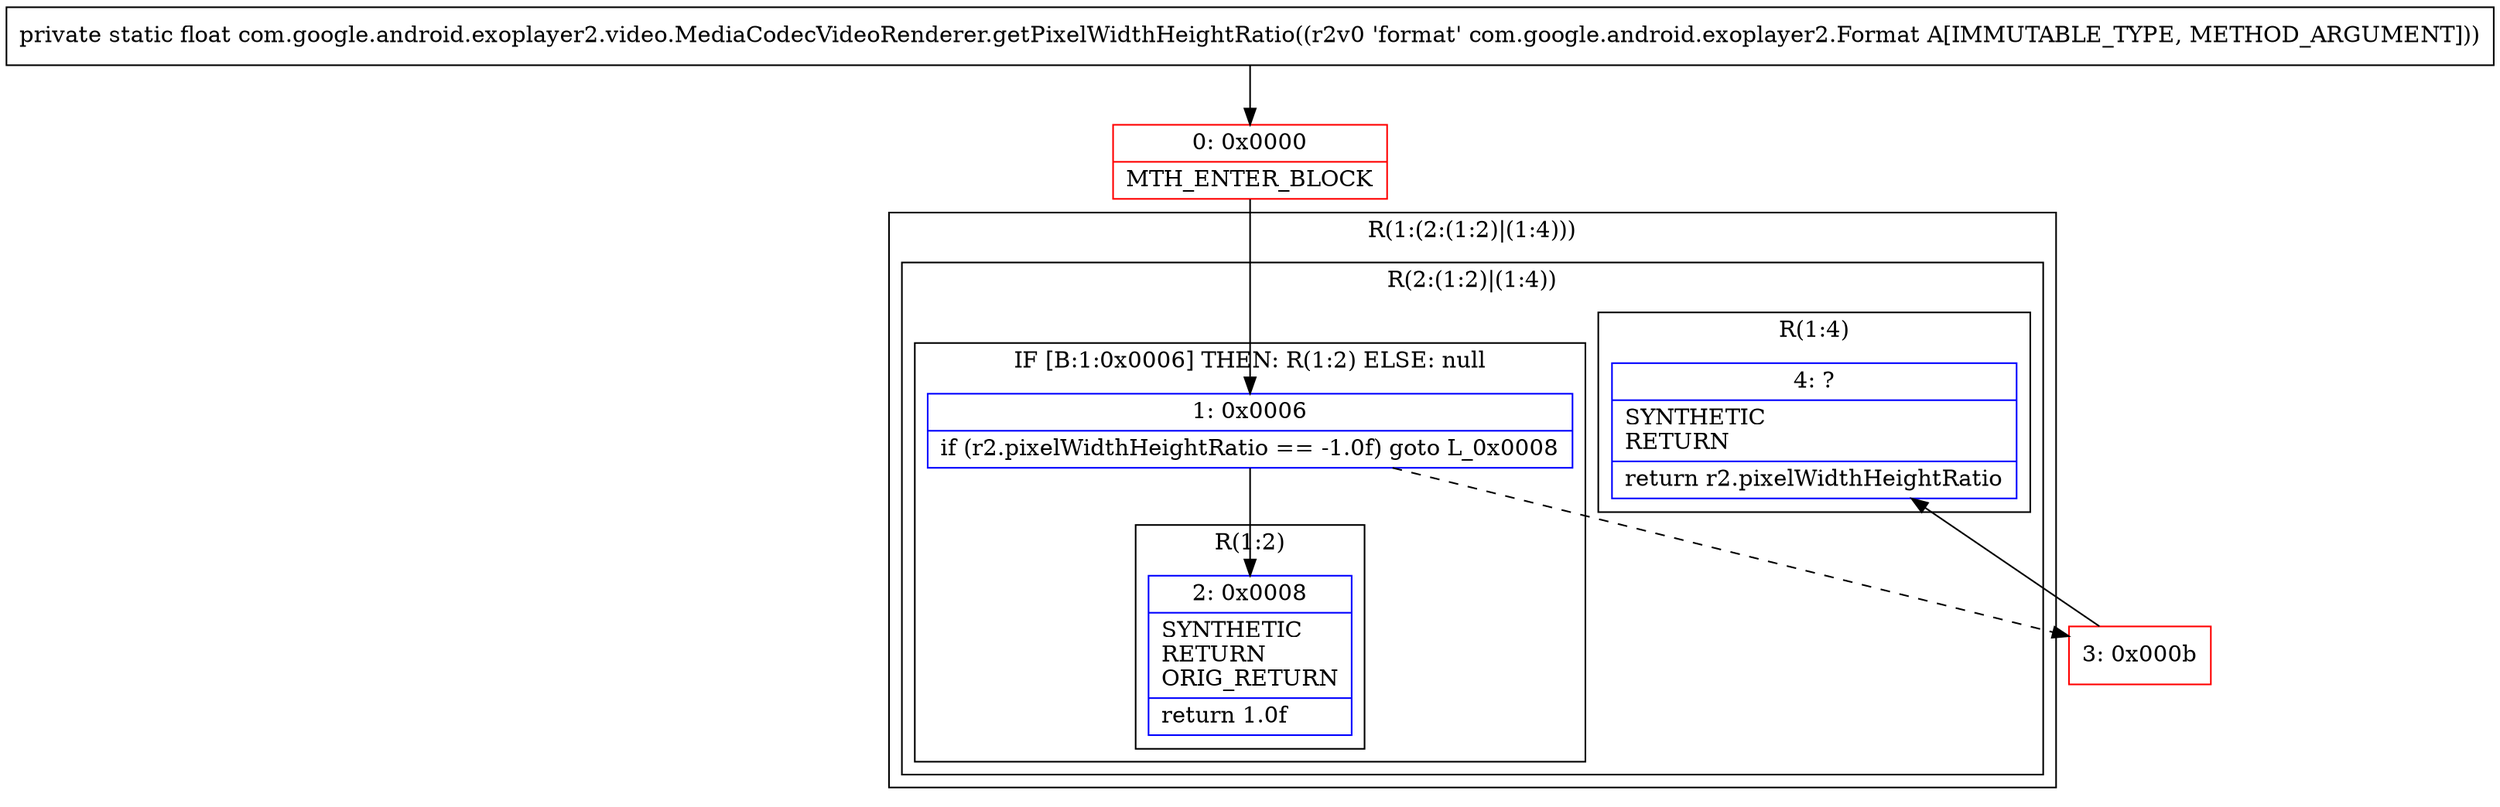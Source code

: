 digraph "CFG forcom.google.android.exoplayer2.video.MediaCodecVideoRenderer.getPixelWidthHeightRatio(Lcom\/google\/android\/exoplayer2\/Format;)F" {
subgraph cluster_Region_356099650 {
label = "R(1:(2:(1:2)|(1:4)))";
node [shape=record,color=blue];
subgraph cluster_Region_454475649 {
label = "R(2:(1:2)|(1:4))";
node [shape=record,color=blue];
subgraph cluster_IfRegion_612066572 {
label = "IF [B:1:0x0006] THEN: R(1:2) ELSE: null";
node [shape=record,color=blue];
Node_1 [shape=record,label="{1\:\ 0x0006|if (r2.pixelWidthHeightRatio == \-1.0f) goto L_0x0008\l}"];
subgraph cluster_Region_1109917381 {
label = "R(1:2)";
node [shape=record,color=blue];
Node_2 [shape=record,label="{2\:\ 0x0008|SYNTHETIC\lRETURN\lORIG_RETURN\l|return 1.0f\l}"];
}
}
subgraph cluster_Region_443829109 {
label = "R(1:4)";
node [shape=record,color=blue];
Node_4 [shape=record,label="{4\:\ ?|SYNTHETIC\lRETURN\l|return r2.pixelWidthHeightRatio\l}"];
}
}
}
Node_0 [shape=record,color=red,label="{0\:\ 0x0000|MTH_ENTER_BLOCK\l}"];
Node_3 [shape=record,color=red,label="{3\:\ 0x000b}"];
MethodNode[shape=record,label="{private static float com.google.android.exoplayer2.video.MediaCodecVideoRenderer.getPixelWidthHeightRatio((r2v0 'format' com.google.android.exoplayer2.Format A[IMMUTABLE_TYPE, METHOD_ARGUMENT])) }"];
MethodNode -> Node_0;
Node_1 -> Node_2;
Node_1 -> Node_3[style=dashed];
Node_0 -> Node_1;
Node_3 -> Node_4;
}

